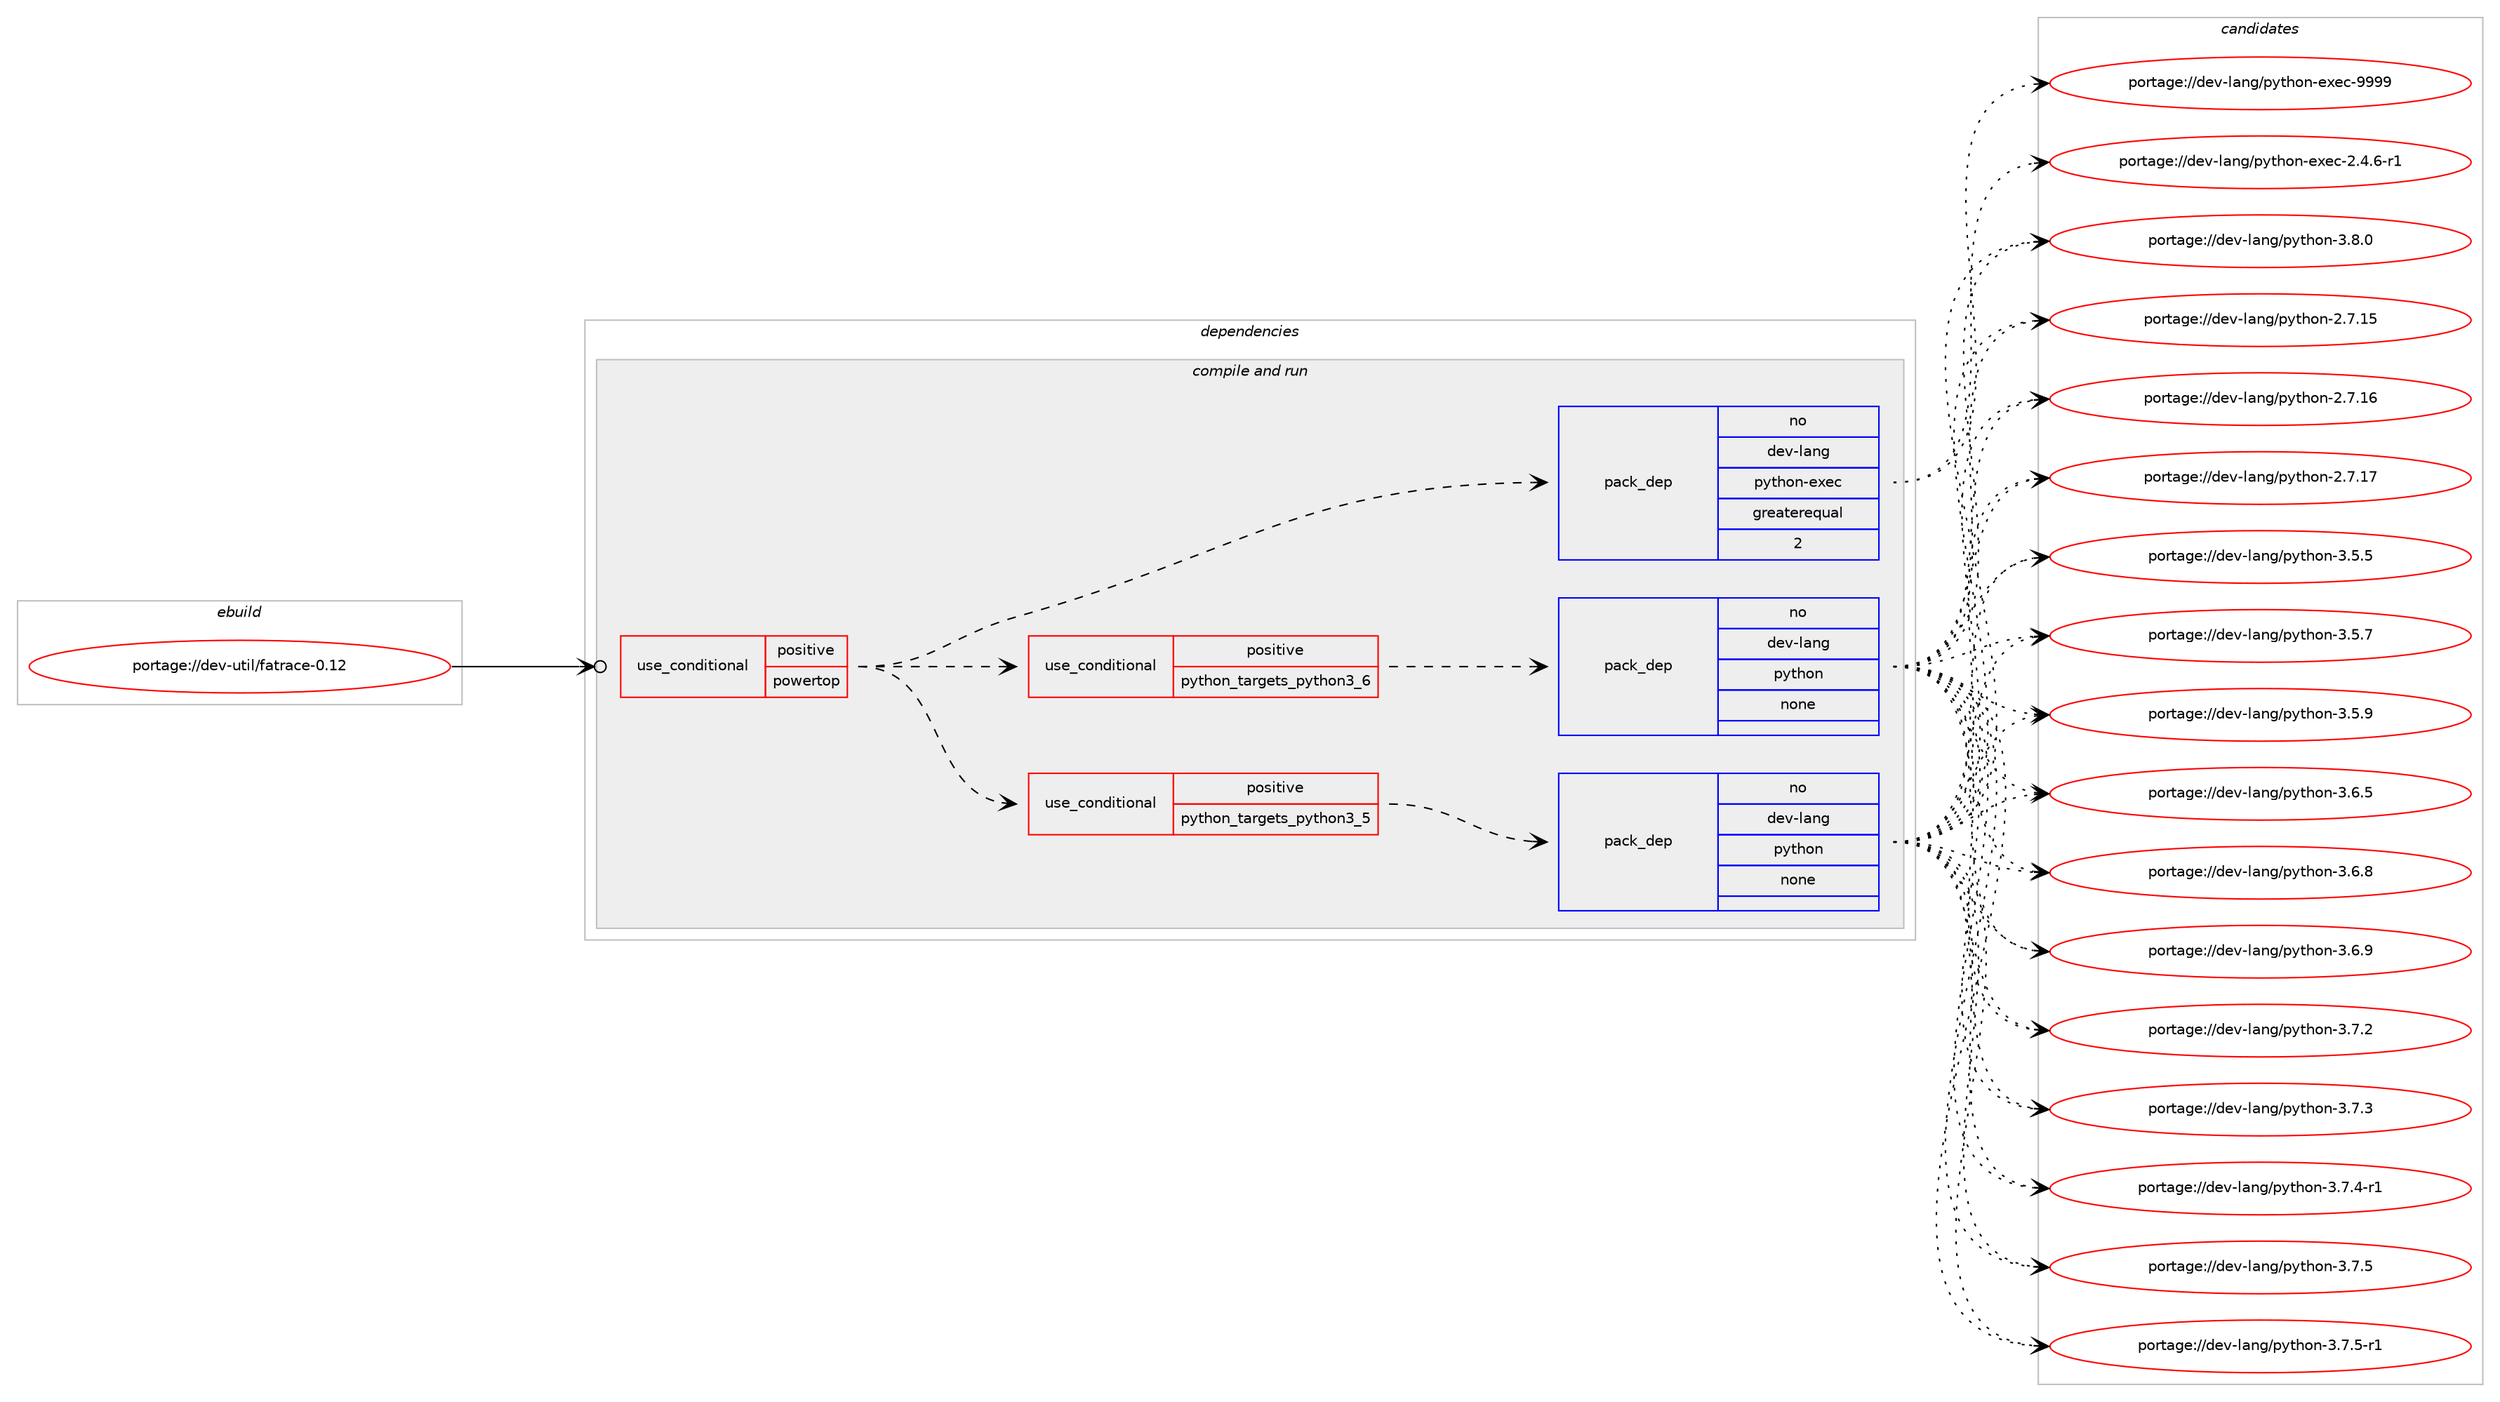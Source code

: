 digraph prolog {

# *************
# Graph options
# *************

newrank=true;
concentrate=true;
compound=true;
graph [rankdir=LR,fontname=Helvetica,fontsize=10,ranksep=1.5];#, ranksep=2.5, nodesep=0.2];
edge  [arrowhead=vee];
node  [fontname=Helvetica,fontsize=10];

# **********
# The ebuild
# **********

subgraph cluster_leftcol {
color=gray;
rank=same;
label=<<i>ebuild</i>>;
id [label="portage://dev-util/fatrace-0.12", color=red, width=4, href="../dev-util/fatrace-0.12.svg"];
}

# ****************
# The dependencies
# ****************

subgraph cluster_midcol {
color=gray;
label=<<i>dependencies</i>>;
subgraph cluster_compile {
fillcolor="#eeeeee";
style=filled;
label=<<i>compile</i>>;
}
subgraph cluster_compileandrun {
fillcolor="#eeeeee";
style=filled;
label=<<i>compile and run</i>>;
subgraph cond71130 {
dependency262171 [label=<<TABLE BORDER="0" CELLBORDER="1" CELLSPACING="0" CELLPADDING="4"><TR><TD ROWSPAN="3" CELLPADDING="10">use_conditional</TD></TR><TR><TD>positive</TD></TR><TR><TD>powertop</TD></TR></TABLE>>, shape=none, color=red];
subgraph cond71131 {
dependency262172 [label=<<TABLE BORDER="0" CELLBORDER="1" CELLSPACING="0" CELLPADDING="4"><TR><TD ROWSPAN="3" CELLPADDING="10">use_conditional</TD></TR><TR><TD>positive</TD></TR><TR><TD>python_targets_python3_5</TD></TR></TABLE>>, shape=none, color=red];
subgraph pack187393 {
dependency262173 [label=<<TABLE BORDER="0" CELLBORDER="1" CELLSPACING="0" CELLPADDING="4" WIDTH="220"><TR><TD ROWSPAN="6" CELLPADDING="30">pack_dep</TD></TR><TR><TD WIDTH="110">no</TD></TR><TR><TD>dev-lang</TD></TR><TR><TD>python</TD></TR><TR><TD>none</TD></TR><TR><TD></TD></TR></TABLE>>, shape=none, color=blue];
}
dependency262172:e -> dependency262173:w [weight=20,style="dashed",arrowhead="vee"];
}
dependency262171:e -> dependency262172:w [weight=20,style="dashed",arrowhead="vee"];
subgraph cond71132 {
dependency262174 [label=<<TABLE BORDER="0" CELLBORDER="1" CELLSPACING="0" CELLPADDING="4"><TR><TD ROWSPAN="3" CELLPADDING="10">use_conditional</TD></TR><TR><TD>positive</TD></TR><TR><TD>python_targets_python3_6</TD></TR></TABLE>>, shape=none, color=red];
subgraph pack187394 {
dependency262175 [label=<<TABLE BORDER="0" CELLBORDER="1" CELLSPACING="0" CELLPADDING="4" WIDTH="220"><TR><TD ROWSPAN="6" CELLPADDING="30">pack_dep</TD></TR><TR><TD WIDTH="110">no</TD></TR><TR><TD>dev-lang</TD></TR><TR><TD>python</TD></TR><TR><TD>none</TD></TR><TR><TD></TD></TR></TABLE>>, shape=none, color=blue];
}
dependency262174:e -> dependency262175:w [weight=20,style="dashed",arrowhead="vee"];
}
dependency262171:e -> dependency262174:w [weight=20,style="dashed",arrowhead="vee"];
subgraph pack187395 {
dependency262176 [label=<<TABLE BORDER="0" CELLBORDER="1" CELLSPACING="0" CELLPADDING="4" WIDTH="220"><TR><TD ROWSPAN="6" CELLPADDING="30">pack_dep</TD></TR><TR><TD WIDTH="110">no</TD></TR><TR><TD>dev-lang</TD></TR><TR><TD>python-exec</TD></TR><TR><TD>greaterequal</TD></TR><TR><TD>2</TD></TR></TABLE>>, shape=none, color=blue];
}
dependency262171:e -> dependency262176:w [weight=20,style="dashed",arrowhead="vee"];
}
id:e -> dependency262171:w [weight=20,style="solid",arrowhead="odotvee"];
}
subgraph cluster_run {
fillcolor="#eeeeee";
style=filled;
label=<<i>run</i>>;
}
}

# **************
# The candidates
# **************

subgraph cluster_choices {
rank=same;
color=gray;
label=<<i>candidates</i>>;

subgraph choice187393 {
color=black;
nodesep=1;
choiceportage10010111845108971101034711212111610411111045504655464953 [label="portage://dev-lang/python-2.7.15", color=red, width=4,href="../dev-lang/python-2.7.15.svg"];
choiceportage10010111845108971101034711212111610411111045504655464954 [label="portage://dev-lang/python-2.7.16", color=red, width=4,href="../dev-lang/python-2.7.16.svg"];
choiceportage10010111845108971101034711212111610411111045504655464955 [label="portage://dev-lang/python-2.7.17", color=red, width=4,href="../dev-lang/python-2.7.17.svg"];
choiceportage100101118451089711010347112121116104111110455146534653 [label="portage://dev-lang/python-3.5.5", color=red, width=4,href="../dev-lang/python-3.5.5.svg"];
choiceportage100101118451089711010347112121116104111110455146534655 [label="portage://dev-lang/python-3.5.7", color=red, width=4,href="../dev-lang/python-3.5.7.svg"];
choiceportage100101118451089711010347112121116104111110455146534657 [label="portage://dev-lang/python-3.5.9", color=red, width=4,href="../dev-lang/python-3.5.9.svg"];
choiceportage100101118451089711010347112121116104111110455146544653 [label="portage://dev-lang/python-3.6.5", color=red, width=4,href="../dev-lang/python-3.6.5.svg"];
choiceportage100101118451089711010347112121116104111110455146544656 [label="portage://dev-lang/python-3.6.8", color=red, width=4,href="../dev-lang/python-3.6.8.svg"];
choiceportage100101118451089711010347112121116104111110455146544657 [label="portage://dev-lang/python-3.6.9", color=red, width=4,href="../dev-lang/python-3.6.9.svg"];
choiceportage100101118451089711010347112121116104111110455146554650 [label="portage://dev-lang/python-3.7.2", color=red, width=4,href="../dev-lang/python-3.7.2.svg"];
choiceportage100101118451089711010347112121116104111110455146554651 [label="portage://dev-lang/python-3.7.3", color=red, width=4,href="../dev-lang/python-3.7.3.svg"];
choiceportage1001011184510897110103471121211161041111104551465546524511449 [label="portage://dev-lang/python-3.7.4-r1", color=red, width=4,href="../dev-lang/python-3.7.4-r1.svg"];
choiceportage100101118451089711010347112121116104111110455146554653 [label="portage://dev-lang/python-3.7.5", color=red, width=4,href="../dev-lang/python-3.7.5.svg"];
choiceportage1001011184510897110103471121211161041111104551465546534511449 [label="portage://dev-lang/python-3.7.5-r1", color=red, width=4,href="../dev-lang/python-3.7.5-r1.svg"];
choiceportage100101118451089711010347112121116104111110455146564648 [label="portage://dev-lang/python-3.8.0", color=red, width=4,href="../dev-lang/python-3.8.0.svg"];
dependency262173:e -> choiceportage10010111845108971101034711212111610411111045504655464953:w [style=dotted,weight="100"];
dependency262173:e -> choiceportage10010111845108971101034711212111610411111045504655464954:w [style=dotted,weight="100"];
dependency262173:e -> choiceportage10010111845108971101034711212111610411111045504655464955:w [style=dotted,weight="100"];
dependency262173:e -> choiceportage100101118451089711010347112121116104111110455146534653:w [style=dotted,weight="100"];
dependency262173:e -> choiceportage100101118451089711010347112121116104111110455146534655:w [style=dotted,weight="100"];
dependency262173:e -> choiceportage100101118451089711010347112121116104111110455146534657:w [style=dotted,weight="100"];
dependency262173:e -> choiceportage100101118451089711010347112121116104111110455146544653:w [style=dotted,weight="100"];
dependency262173:e -> choiceportage100101118451089711010347112121116104111110455146544656:w [style=dotted,weight="100"];
dependency262173:e -> choiceportage100101118451089711010347112121116104111110455146544657:w [style=dotted,weight="100"];
dependency262173:e -> choiceportage100101118451089711010347112121116104111110455146554650:w [style=dotted,weight="100"];
dependency262173:e -> choiceportage100101118451089711010347112121116104111110455146554651:w [style=dotted,weight="100"];
dependency262173:e -> choiceportage1001011184510897110103471121211161041111104551465546524511449:w [style=dotted,weight="100"];
dependency262173:e -> choiceportage100101118451089711010347112121116104111110455146554653:w [style=dotted,weight="100"];
dependency262173:e -> choiceportage1001011184510897110103471121211161041111104551465546534511449:w [style=dotted,weight="100"];
dependency262173:e -> choiceportage100101118451089711010347112121116104111110455146564648:w [style=dotted,weight="100"];
}
subgraph choice187394 {
color=black;
nodesep=1;
choiceportage10010111845108971101034711212111610411111045504655464953 [label="portage://dev-lang/python-2.7.15", color=red, width=4,href="../dev-lang/python-2.7.15.svg"];
choiceportage10010111845108971101034711212111610411111045504655464954 [label="portage://dev-lang/python-2.7.16", color=red, width=4,href="../dev-lang/python-2.7.16.svg"];
choiceportage10010111845108971101034711212111610411111045504655464955 [label="portage://dev-lang/python-2.7.17", color=red, width=4,href="../dev-lang/python-2.7.17.svg"];
choiceportage100101118451089711010347112121116104111110455146534653 [label="portage://dev-lang/python-3.5.5", color=red, width=4,href="../dev-lang/python-3.5.5.svg"];
choiceportage100101118451089711010347112121116104111110455146534655 [label="portage://dev-lang/python-3.5.7", color=red, width=4,href="../dev-lang/python-3.5.7.svg"];
choiceportage100101118451089711010347112121116104111110455146534657 [label="portage://dev-lang/python-3.5.9", color=red, width=4,href="../dev-lang/python-3.5.9.svg"];
choiceportage100101118451089711010347112121116104111110455146544653 [label="portage://dev-lang/python-3.6.5", color=red, width=4,href="../dev-lang/python-3.6.5.svg"];
choiceportage100101118451089711010347112121116104111110455146544656 [label="portage://dev-lang/python-3.6.8", color=red, width=4,href="../dev-lang/python-3.6.8.svg"];
choiceportage100101118451089711010347112121116104111110455146544657 [label="portage://dev-lang/python-3.6.9", color=red, width=4,href="../dev-lang/python-3.6.9.svg"];
choiceportage100101118451089711010347112121116104111110455146554650 [label="portage://dev-lang/python-3.7.2", color=red, width=4,href="../dev-lang/python-3.7.2.svg"];
choiceportage100101118451089711010347112121116104111110455146554651 [label="portage://dev-lang/python-3.7.3", color=red, width=4,href="../dev-lang/python-3.7.3.svg"];
choiceportage1001011184510897110103471121211161041111104551465546524511449 [label="portage://dev-lang/python-3.7.4-r1", color=red, width=4,href="../dev-lang/python-3.7.4-r1.svg"];
choiceportage100101118451089711010347112121116104111110455146554653 [label="portage://dev-lang/python-3.7.5", color=red, width=4,href="../dev-lang/python-3.7.5.svg"];
choiceportage1001011184510897110103471121211161041111104551465546534511449 [label="portage://dev-lang/python-3.7.5-r1", color=red, width=4,href="../dev-lang/python-3.7.5-r1.svg"];
choiceportage100101118451089711010347112121116104111110455146564648 [label="portage://dev-lang/python-3.8.0", color=red, width=4,href="../dev-lang/python-3.8.0.svg"];
dependency262175:e -> choiceportage10010111845108971101034711212111610411111045504655464953:w [style=dotted,weight="100"];
dependency262175:e -> choiceportage10010111845108971101034711212111610411111045504655464954:w [style=dotted,weight="100"];
dependency262175:e -> choiceportage10010111845108971101034711212111610411111045504655464955:w [style=dotted,weight="100"];
dependency262175:e -> choiceportage100101118451089711010347112121116104111110455146534653:w [style=dotted,weight="100"];
dependency262175:e -> choiceportage100101118451089711010347112121116104111110455146534655:w [style=dotted,weight="100"];
dependency262175:e -> choiceportage100101118451089711010347112121116104111110455146534657:w [style=dotted,weight="100"];
dependency262175:e -> choiceportage100101118451089711010347112121116104111110455146544653:w [style=dotted,weight="100"];
dependency262175:e -> choiceportage100101118451089711010347112121116104111110455146544656:w [style=dotted,weight="100"];
dependency262175:e -> choiceportage100101118451089711010347112121116104111110455146544657:w [style=dotted,weight="100"];
dependency262175:e -> choiceportage100101118451089711010347112121116104111110455146554650:w [style=dotted,weight="100"];
dependency262175:e -> choiceportage100101118451089711010347112121116104111110455146554651:w [style=dotted,weight="100"];
dependency262175:e -> choiceportage1001011184510897110103471121211161041111104551465546524511449:w [style=dotted,weight="100"];
dependency262175:e -> choiceportage100101118451089711010347112121116104111110455146554653:w [style=dotted,weight="100"];
dependency262175:e -> choiceportage1001011184510897110103471121211161041111104551465546534511449:w [style=dotted,weight="100"];
dependency262175:e -> choiceportage100101118451089711010347112121116104111110455146564648:w [style=dotted,weight="100"];
}
subgraph choice187395 {
color=black;
nodesep=1;
choiceportage10010111845108971101034711212111610411111045101120101994550465246544511449 [label="portage://dev-lang/python-exec-2.4.6-r1", color=red, width=4,href="../dev-lang/python-exec-2.4.6-r1.svg"];
choiceportage10010111845108971101034711212111610411111045101120101994557575757 [label="portage://dev-lang/python-exec-9999", color=red, width=4,href="../dev-lang/python-exec-9999.svg"];
dependency262176:e -> choiceportage10010111845108971101034711212111610411111045101120101994550465246544511449:w [style=dotted,weight="100"];
dependency262176:e -> choiceportage10010111845108971101034711212111610411111045101120101994557575757:w [style=dotted,weight="100"];
}
}

}
